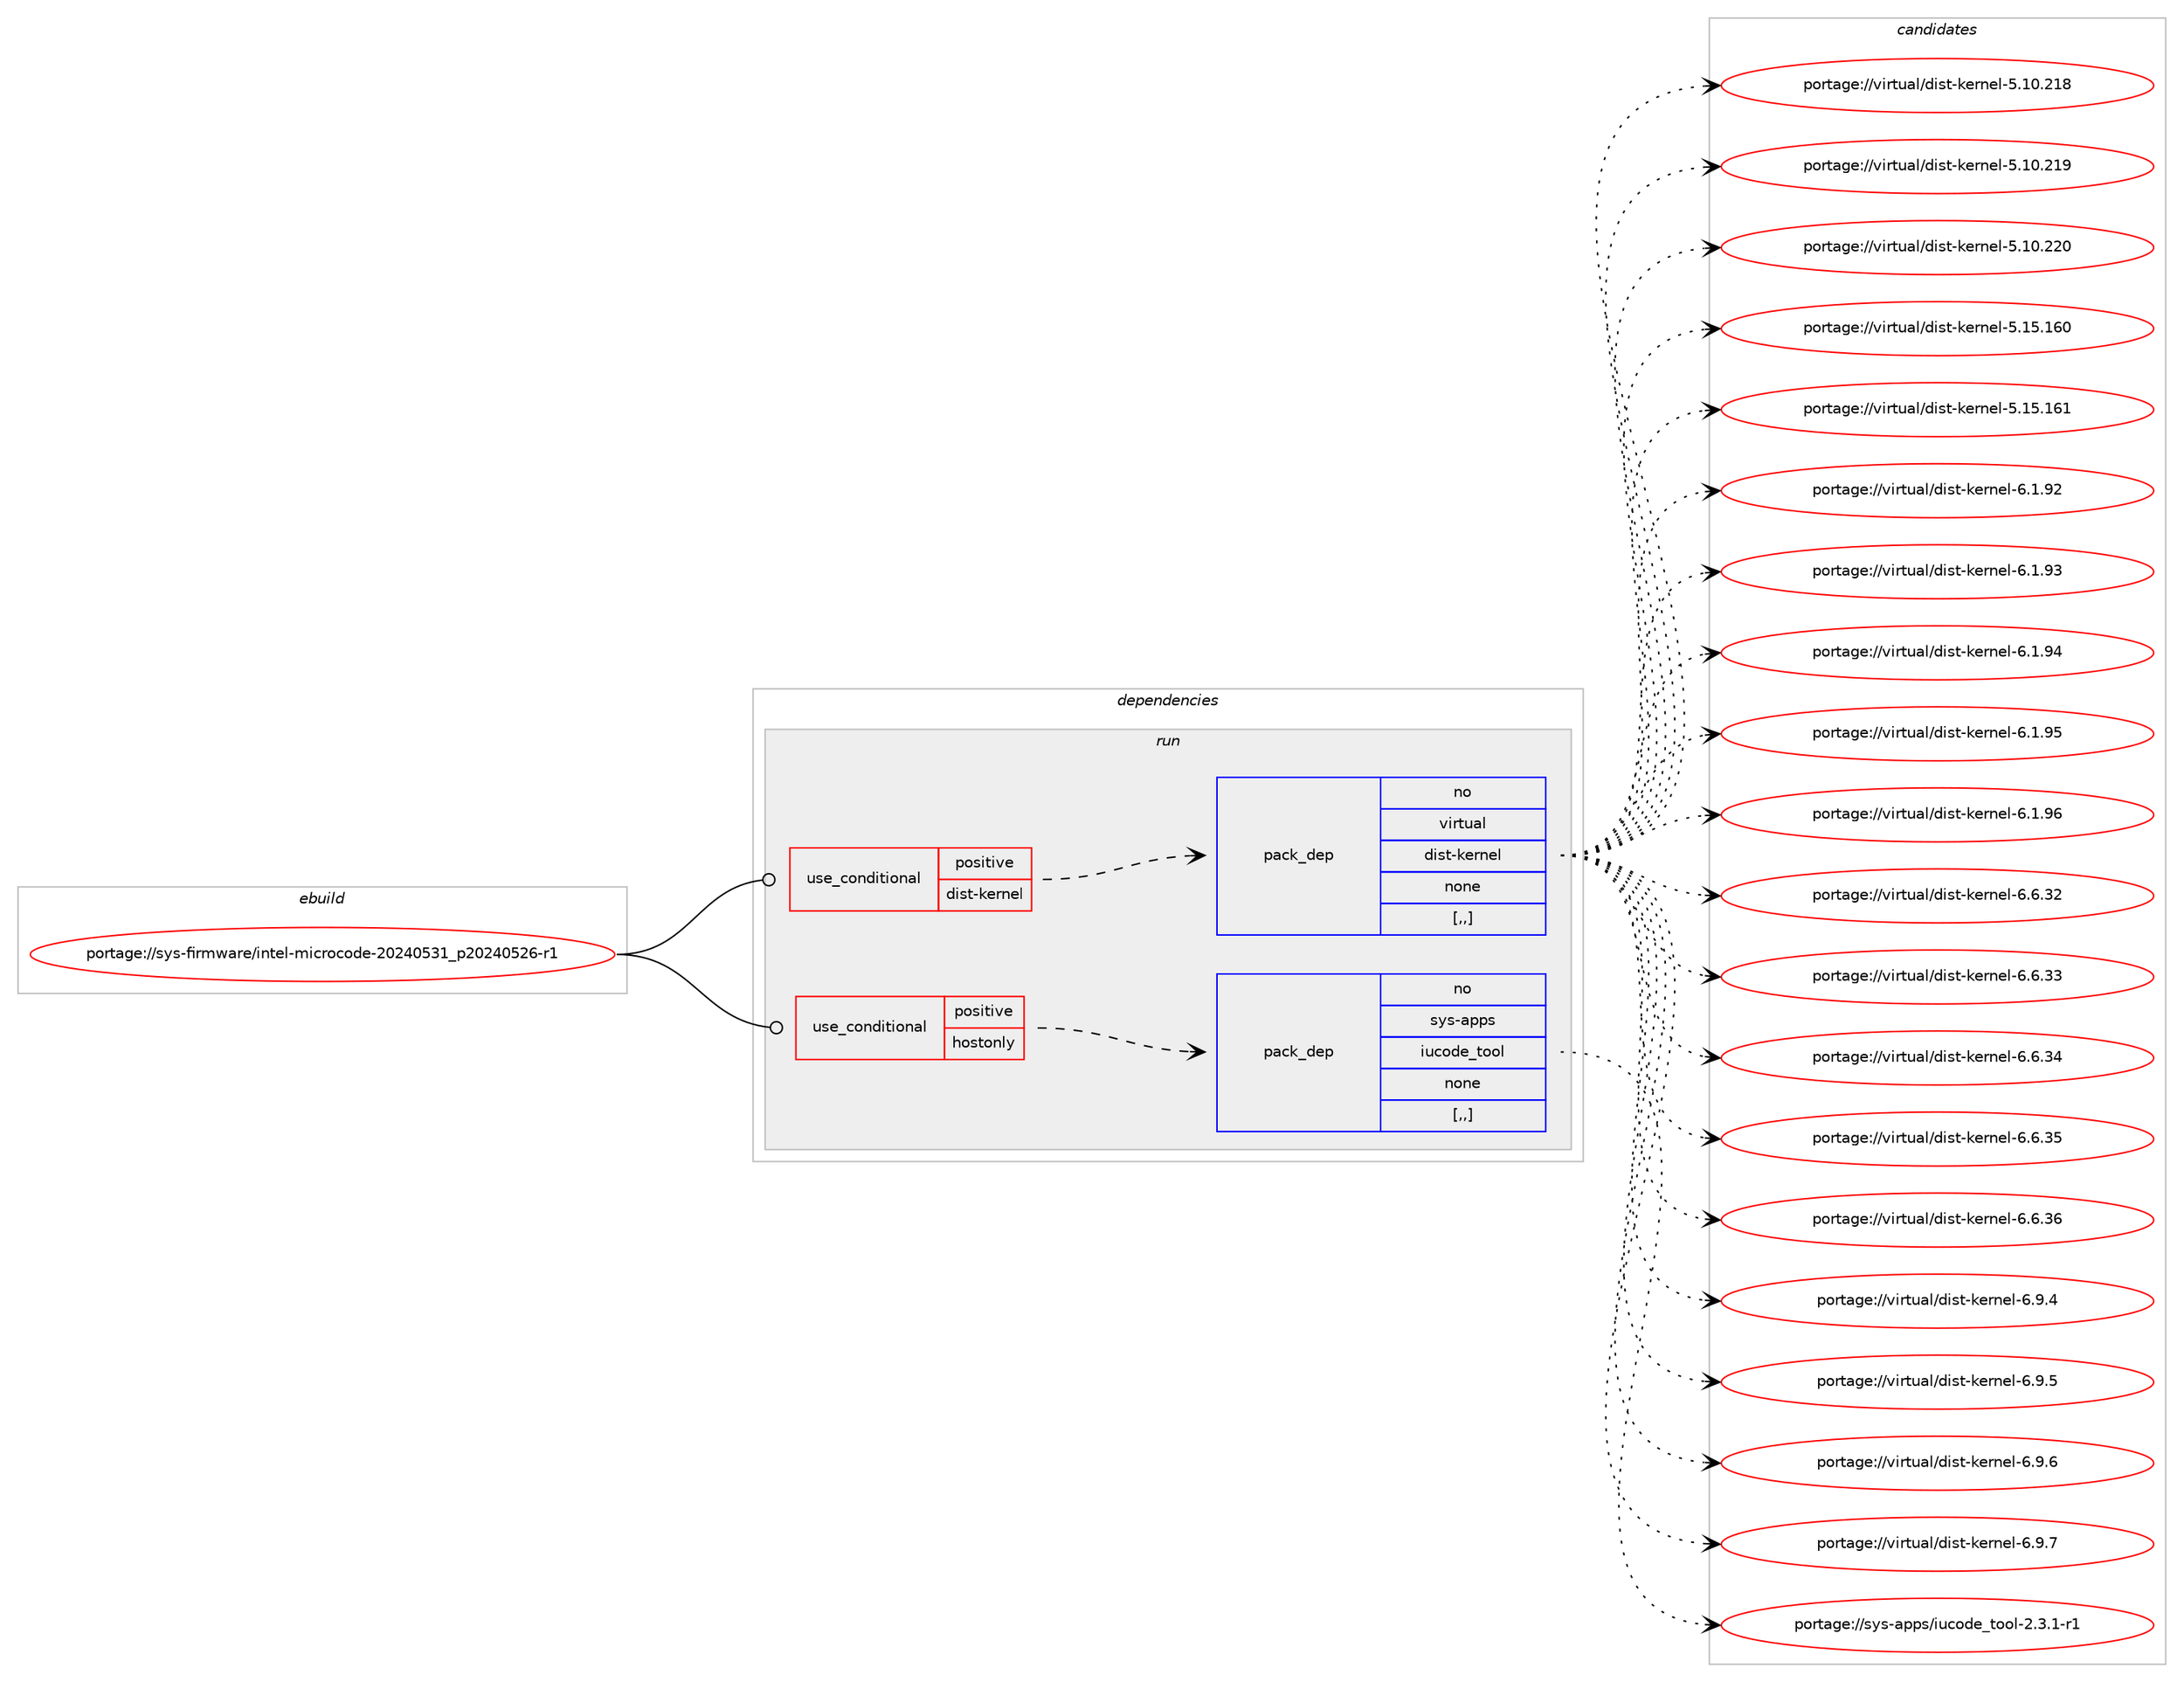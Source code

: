 digraph prolog {

# *************
# Graph options
# *************

newrank=true;
concentrate=true;
compound=true;
graph [rankdir=LR,fontname=Helvetica,fontsize=10,ranksep=1.5];#, ranksep=2.5, nodesep=0.2];
edge  [arrowhead=vee];
node  [fontname=Helvetica,fontsize=10];

# **********
# The ebuild
# **********

subgraph cluster_leftcol {
color=gray;
rank=same;
label=<<i>ebuild</i>>;
id [label="portage://sys-firmware/intel-microcode-20240531_p20240526-r1", color=red, width=4, href="../sys-firmware/intel-microcode-20240531_p20240526-r1.svg"];
}

# ****************
# The dependencies
# ****************

subgraph cluster_midcol {
color=gray;
label=<<i>dependencies</i>>;
subgraph cluster_compile {
fillcolor="#eeeeee";
style=filled;
label=<<i>compile</i>>;
}
subgraph cluster_compileandrun {
fillcolor="#eeeeee";
style=filled;
label=<<i>compile and run</i>>;
}
subgraph cluster_run {
fillcolor="#eeeeee";
style=filled;
label=<<i>run</i>>;
subgraph cond113025 {
dependency425051 [label=<<TABLE BORDER="0" CELLBORDER="1" CELLSPACING="0" CELLPADDING="4"><TR><TD ROWSPAN="3" CELLPADDING="10">use_conditional</TD></TR><TR><TD>positive</TD></TR><TR><TD>dist-kernel</TD></TR></TABLE>>, shape=none, color=red];
subgraph pack309128 {
dependency425052 [label=<<TABLE BORDER="0" CELLBORDER="1" CELLSPACING="0" CELLPADDING="4" WIDTH="220"><TR><TD ROWSPAN="6" CELLPADDING="30">pack_dep</TD></TR><TR><TD WIDTH="110">no</TD></TR><TR><TD>virtual</TD></TR><TR><TD>dist-kernel</TD></TR><TR><TD>none</TD></TR><TR><TD>[,,]</TD></TR></TABLE>>, shape=none, color=blue];
}
dependency425051:e -> dependency425052:w [weight=20,style="dashed",arrowhead="vee"];
}
id:e -> dependency425051:w [weight=20,style="solid",arrowhead="odot"];
subgraph cond113026 {
dependency425053 [label=<<TABLE BORDER="0" CELLBORDER="1" CELLSPACING="0" CELLPADDING="4"><TR><TD ROWSPAN="3" CELLPADDING="10">use_conditional</TD></TR><TR><TD>positive</TD></TR><TR><TD>hostonly</TD></TR></TABLE>>, shape=none, color=red];
subgraph pack309129 {
dependency425054 [label=<<TABLE BORDER="0" CELLBORDER="1" CELLSPACING="0" CELLPADDING="4" WIDTH="220"><TR><TD ROWSPAN="6" CELLPADDING="30">pack_dep</TD></TR><TR><TD WIDTH="110">no</TD></TR><TR><TD>sys-apps</TD></TR><TR><TD>iucode_tool</TD></TR><TR><TD>none</TD></TR><TR><TD>[,,]</TD></TR></TABLE>>, shape=none, color=blue];
}
dependency425053:e -> dependency425054:w [weight=20,style="dashed",arrowhead="vee"];
}
id:e -> dependency425053:w [weight=20,style="solid",arrowhead="odot"];
}
}

# **************
# The candidates
# **************

subgraph cluster_choices {
rank=same;
color=gray;
label=<<i>candidates</i>>;

subgraph choice309128 {
color=black;
nodesep=1;
choice118105114116117971084710010511511645107101114110101108455346494846504956 [label="portage://virtual/dist-kernel-5.10.218", color=red, width=4,href="../virtual/dist-kernel-5.10.218.svg"];
choice118105114116117971084710010511511645107101114110101108455346494846504957 [label="portage://virtual/dist-kernel-5.10.219", color=red, width=4,href="../virtual/dist-kernel-5.10.219.svg"];
choice118105114116117971084710010511511645107101114110101108455346494846505048 [label="portage://virtual/dist-kernel-5.10.220", color=red, width=4,href="../virtual/dist-kernel-5.10.220.svg"];
choice118105114116117971084710010511511645107101114110101108455346495346495448 [label="portage://virtual/dist-kernel-5.15.160", color=red, width=4,href="../virtual/dist-kernel-5.15.160.svg"];
choice118105114116117971084710010511511645107101114110101108455346495346495449 [label="portage://virtual/dist-kernel-5.15.161", color=red, width=4,href="../virtual/dist-kernel-5.15.161.svg"];
choice11810511411611797108471001051151164510710111411010110845544649465750 [label="portage://virtual/dist-kernel-6.1.92", color=red, width=4,href="../virtual/dist-kernel-6.1.92.svg"];
choice11810511411611797108471001051151164510710111411010110845544649465751 [label="portage://virtual/dist-kernel-6.1.93", color=red, width=4,href="../virtual/dist-kernel-6.1.93.svg"];
choice11810511411611797108471001051151164510710111411010110845544649465752 [label="portage://virtual/dist-kernel-6.1.94", color=red, width=4,href="../virtual/dist-kernel-6.1.94.svg"];
choice11810511411611797108471001051151164510710111411010110845544649465753 [label="portage://virtual/dist-kernel-6.1.95", color=red, width=4,href="../virtual/dist-kernel-6.1.95.svg"];
choice11810511411611797108471001051151164510710111411010110845544649465754 [label="portage://virtual/dist-kernel-6.1.96", color=red, width=4,href="../virtual/dist-kernel-6.1.96.svg"];
choice11810511411611797108471001051151164510710111411010110845544654465150 [label="portage://virtual/dist-kernel-6.6.32", color=red, width=4,href="../virtual/dist-kernel-6.6.32.svg"];
choice11810511411611797108471001051151164510710111411010110845544654465151 [label="portage://virtual/dist-kernel-6.6.33", color=red, width=4,href="../virtual/dist-kernel-6.6.33.svg"];
choice11810511411611797108471001051151164510710111411010110845544654465152 [label="portage://virtual/dist-kernel-6.6.34", color=red, width=4,href="../virtual/dist-kernel-6.6.34.svg"];
choice11810511411611797108471001051151164510710111411010110845544654465153 [label="portage://virtual/dist-kernel-6.6.35", color=red, width=4,href="../virtual/dist-kernel-6.6.35.svg"];
choice11810511411611797108471001051151164510710111411010110845544654465154 [label="portage://virtual/dist-kernel-6.6.36", color=red, width=4,href="../virtual/dist-kernel-6.6.36.svg"];
choice118105114116117971084710010511511645107101114110101108455446574652 [label="portage://virtual/dist-kernel-6.9.4", color=red, width=4,href="../virtual/dist-kernel-6.9.4.svg"];
choice118105114116117971084710010511511645107101114110101108455446574653 [label="portage://virtual/dist-kernel-6.9.5", color=red, width=4,href="../virtual/dist-kernel-6.9.5.svg"];
choice118105114116117971084710010511511645107101114110101108455446574654 [label="portage://virtual/dist-kernel-6.9.6", color=red, width=4,href="../virtual/dist-kernel-6.9.6.svg"];
choice118105114116117971084710010511511645107101114110101108455446574655 [label="portage://virtual/dist-kernel-6.9.7", color=red, width=4,href="../virtual/dist-kernel-6.9.7.svg"];
dependency425052:e -> choice118105114116117971084710010511511645107101114110101108455346494846504956:w [style=dotted,weight="100"];
dependency425052:e -> choice118105114116117971084710010511511645107101114110101108455346494846504957:w [style=dotted,weight="100"];
dependency425052:e -> choice118105114116117971084710010511511645107101114110101108455346494846505048:w [style=dotted,weight="100"];
dependency425052:e -> choice118105114116117971084710010511511645107101114110101108455346495346495448:w [style=dotted,weight="100"];
dependency425052:e -> choice118105114116117971084710010511511645107101114110101108455346495346495449:w [style=dotted,weight="100"];
dependency425052:e -> choice11810511411611797108471001051151164510710111411010110845544649465750:w [style=dotted,weight="100"];
dependency425052:e -> choice11810511411611797108471001051151164510710111411010110845544649465751:w [style=dotted,weight="100"];
dependency425052:e -> choice11810511411611797108471001051151164510710111411010110845544649465752:w [style=dotted,weight="100"];
dependency425052:e -> choice11810511411611797108471001051151164510710111411010110845544649465753:w [style=dotted,weight="100"];
dependency425052:e -> choice11810511411611797108471001051151164510710111411010110845544649465754:w [style=dotted,weight="100"];
dependency425052:e -> choice11810511411611797108471001051151164510710111411010110845544654465150:w [style=dotted,weight="100"];
dependency425052:e -> choice11810511411611797108471001051151164510710111411010110845544654465151:w [style=dotted,weight="100"];
dependency425052:e -> choice11810511411611797108471001051151164510710111411010110845544654465152:w [style=dotted,weight="100"];
dependency425052:e -> choice11810511411611797108471001051151164510710111411010110845544654465153:w [style=dotted,weight="100"];
dependency425052:e -> choice11810511411611797108471001051151164510710111411010110845544654465154:w [style=dotted,weight="100"];
dependency425052:e -> choice118105114116117971084710010511511645107101114110101108455446574652:w [style=dotted,weight="100"];
dependency425052:e -> choice118105114116117971084710010511511645107101114110101108455446574653:w [style=dotted,weight="100"];
dependency425052:e -> choice118105114116117971084710010511511645107101114110101108455446574654:w [style=dotted,weight="100"];
dependency425052:e -> choice118105114116117971084710010511511645107101114110101108455446574655:w [style=dotted,weight="100"];
}
subgraph choice309129 {
color=black;
nodesep=1;
choice11512111545971121121154710511799111100101951161111111084550465146494511449 [label="portage://sys-apps/iucode_tool-2.3.1-r1", color=red, width=4,href="../sys-apps/iucode_tool-2.3.1-r1.svg"];
dependency425054:e -> choice11512111545971121121154710511799111100101951161111111084550465146494511449:w [style=dotted,weight="100"];
}
}

}
